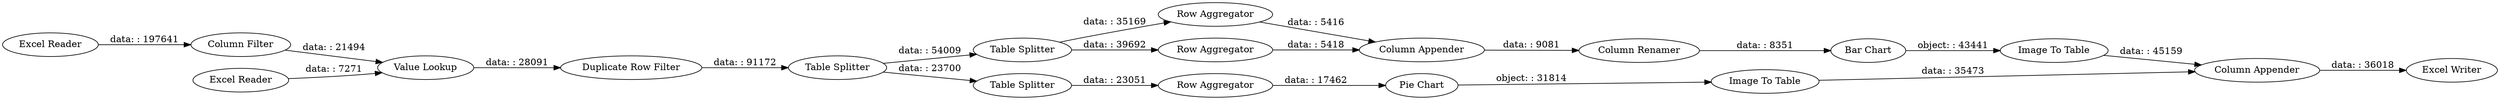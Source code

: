 digraph {
	"7990213987799814138_63" [label="Table Splitter"]
	"7990213987799814138_5" [label="Column Filter"]
	"7990213987799814138_49" [label="Image To Table"]
	"7990213987799814138_83" [label="Row Aggregator"]
	"7990213987799814138_50" [label="Image To Table"]
	"7990213987799814138_82" [label="Table Splitter"]
	"7990213987799814138_86" [label="Column Renamer"]
	"7990213987799814138_87" [label="Pie Chart"]
	"7990213987799814138_43" [label="Bar Chart"]
	"7990213987799814138_66" [label="Row Aggregator"]
	"7990213987799814138_81" [label="Duplicate Row Filter"]
	"7990213987799814138_84" [label="Column Appender"]
	"7990213987799814138_52" [label="Excel Writer"]
	"7990213987799814138_7" [label="Excel Reader"]
	"7990213987799814138_62" [label="Table Splitter"]
	"7990213987799814138_51" [label="Column Appender"]
	"7990213987799814138_65" [label="Row Aggregator"]
	"7990213987799814138_1" [label="Excel Reader"]
	"7990213987799814138_10" [label="Value Lookup"]
	"7990213987799814138_43" -> "7990213987799814138_50" [label="object: : 43441"]
	"7990213987799814138_86" -> "7990213987799814138_43" [label="data: : 8351"]
	"7990213987799814138_81" -> "7990213987799814138_62" [label="data: : 91172"]
	"7990213987799814138_49" -> "7990213987799814138_51" [label="data: : 35473"]
	"7990213987799814138_5" -> "7990213987799814138_10" [label="data: : 21494"]
	"7990213987799814138_65" -> "7990213987799814138_87" [label="data: : 17462"]
	"7990213987799814138_63" -> "7990213987799814138_83" [label="data: : 35169"]
	"7990213987799814138_83" -> "7990213987799814138_84" [label="data: : 5416"]
	"7990213987799814138_62" -> "7990213987799814138_63" [label="data: : 54009"]
	"7990213987799814138_10" -> "7990213987799814138_81" [label="data: : 28091"]
	"7990213987799814138_62" -> "7990213987799814138_82" [label="data: : 23700"]
	"7990213987799814138_82" -> "7990213987799814138_65" [label="data: : 23051"]
	"7990213987799814138_7" -> "7990213987799814138_10" [label="data: : 7271"]
	"7990213987799814138_63" -> "7990213987799814138_66" [label="data: : 39692"]
	"7990213987799814138_50" -> "7990213987799814138_51" [label="data: : 45159"]
	"7990213987799814138_1" -> "7990213987799814138_5" [label="data: : 197641"]
	"7990213987799814138_87" -> "7990213987799814138_49" [label="object: : 31814"]
	"7990213987799814138_84" -> "7990213987799814138_86" [label="data: : 9081"]
	"7990213987799814138_51" -> "7990213987799814138_52" [label="data: : 36018"]
	"7990213987799814138_66" -> "7990213987799814138_84" [label="data: : 5418"]
	rankdir=LR
}
